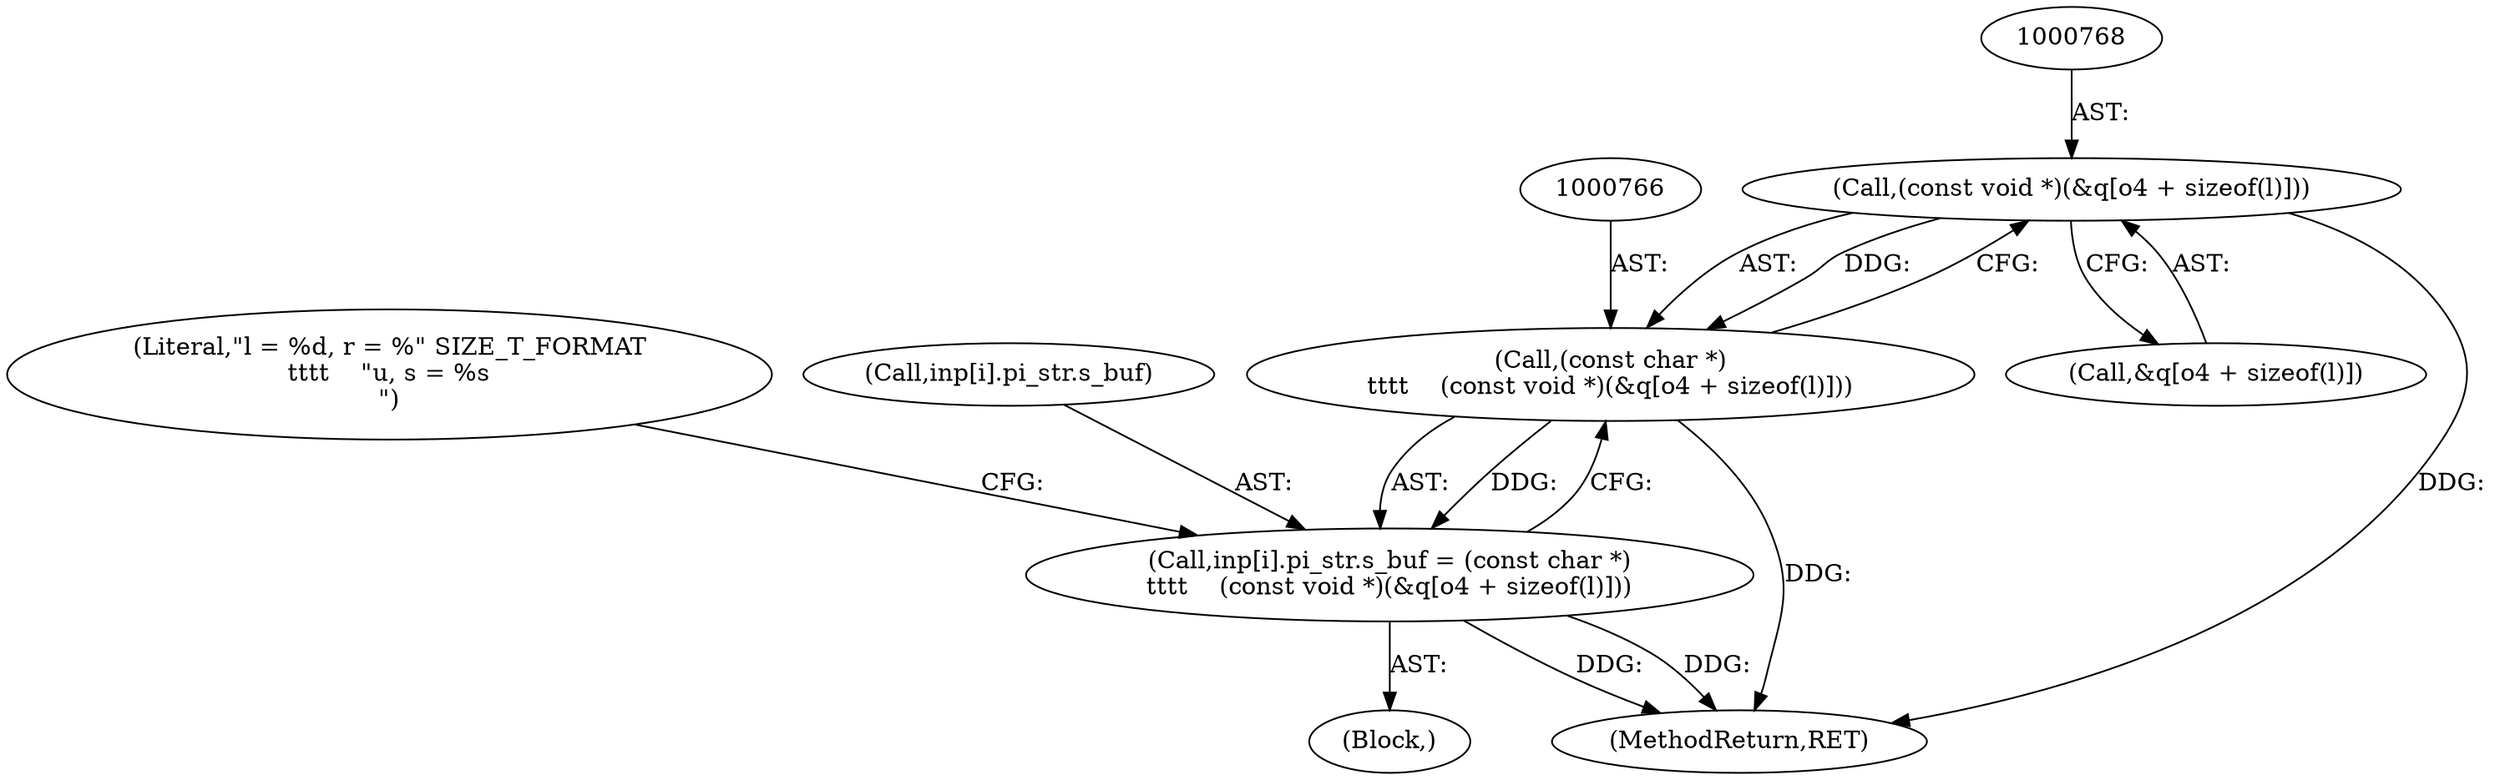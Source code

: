 digraph "0_php-src_0641e56be1af003aa02c7c6b0184466540637233@array" {
"1000767" [label="(Call,(const void *)(&q[o4 + sizeof(l)]))"];
"1000765" [label="(Call,(const char *)\n\t\t\t\t    (const void *)(&q[o4 + sizeof(l)]))"];
"1000757" [label="(Call,inp[i].pi_str.s_buf = (const char *)\n\t\t\t\t    (const void *)(&q[o4 + sizeof(l)]))"];
"1000778" [label="(Literal,\"l = %d, r = %\" SIZE_T_FORMAT\n\t\t\t\t    \"u, s = %s\n\")"];
"1000741" [label="(Block,)"];
"1000758" [label="(Call,inp[i].pi_str.s_buf)"];
"1000765" [label="(Call,(const char *)\n\t\t\t\t    (const void *)(&q[o4 + sizeof(l)]))"];
"1000767" [label="(Call,(const void *)(&q[o4 + sizeof(l)]))"];
"1000769" [label="(Call,&q[o4 + sizeof(l)])"];
"1000883" [label="(MethodReturn,RET)"];
"1000757" [label="(Call,inp[i].pi_str.s_buf = (const char *)\n\t\t\t\t    (const void *)(&q[o4 + sizeof(l)]))"];
"1000767" -> "1000765"  [label="AST: "];
"1000767" -> "1000769"  [label="CFG: "];
"1000768" -> "1000767"  [label="AST: "];
"1000769" -> "1000767"  [label="AST: "];
"1000765" -> "1000767"  [label="CFG: "];
"1000767" -> "1000883"  [label="DDG: "];
"1000767" -> "1000765"  [label="DDG: "];
"1000765" -> "1000757"  [label="AST: "];
"1000766" -> "1000765"  [label="AST: "];
"1000757" -> "1000765"  [label="CFG: "];
"1000765" -> "1000883"  [label="DDG: "];
"1000765" -> "1000757"  [label="DDG: "];
"1000757" -> "1000741"  [label="AST: "];
"1000758" -> "1000757"  [label="AST: "];
"1000778" -> "1000757"  [label="CFG: "];
"1000757" -> "1000883"  [label="DDG: "];
"1000757" -> "1000883"  [label="DDG: "];
}
